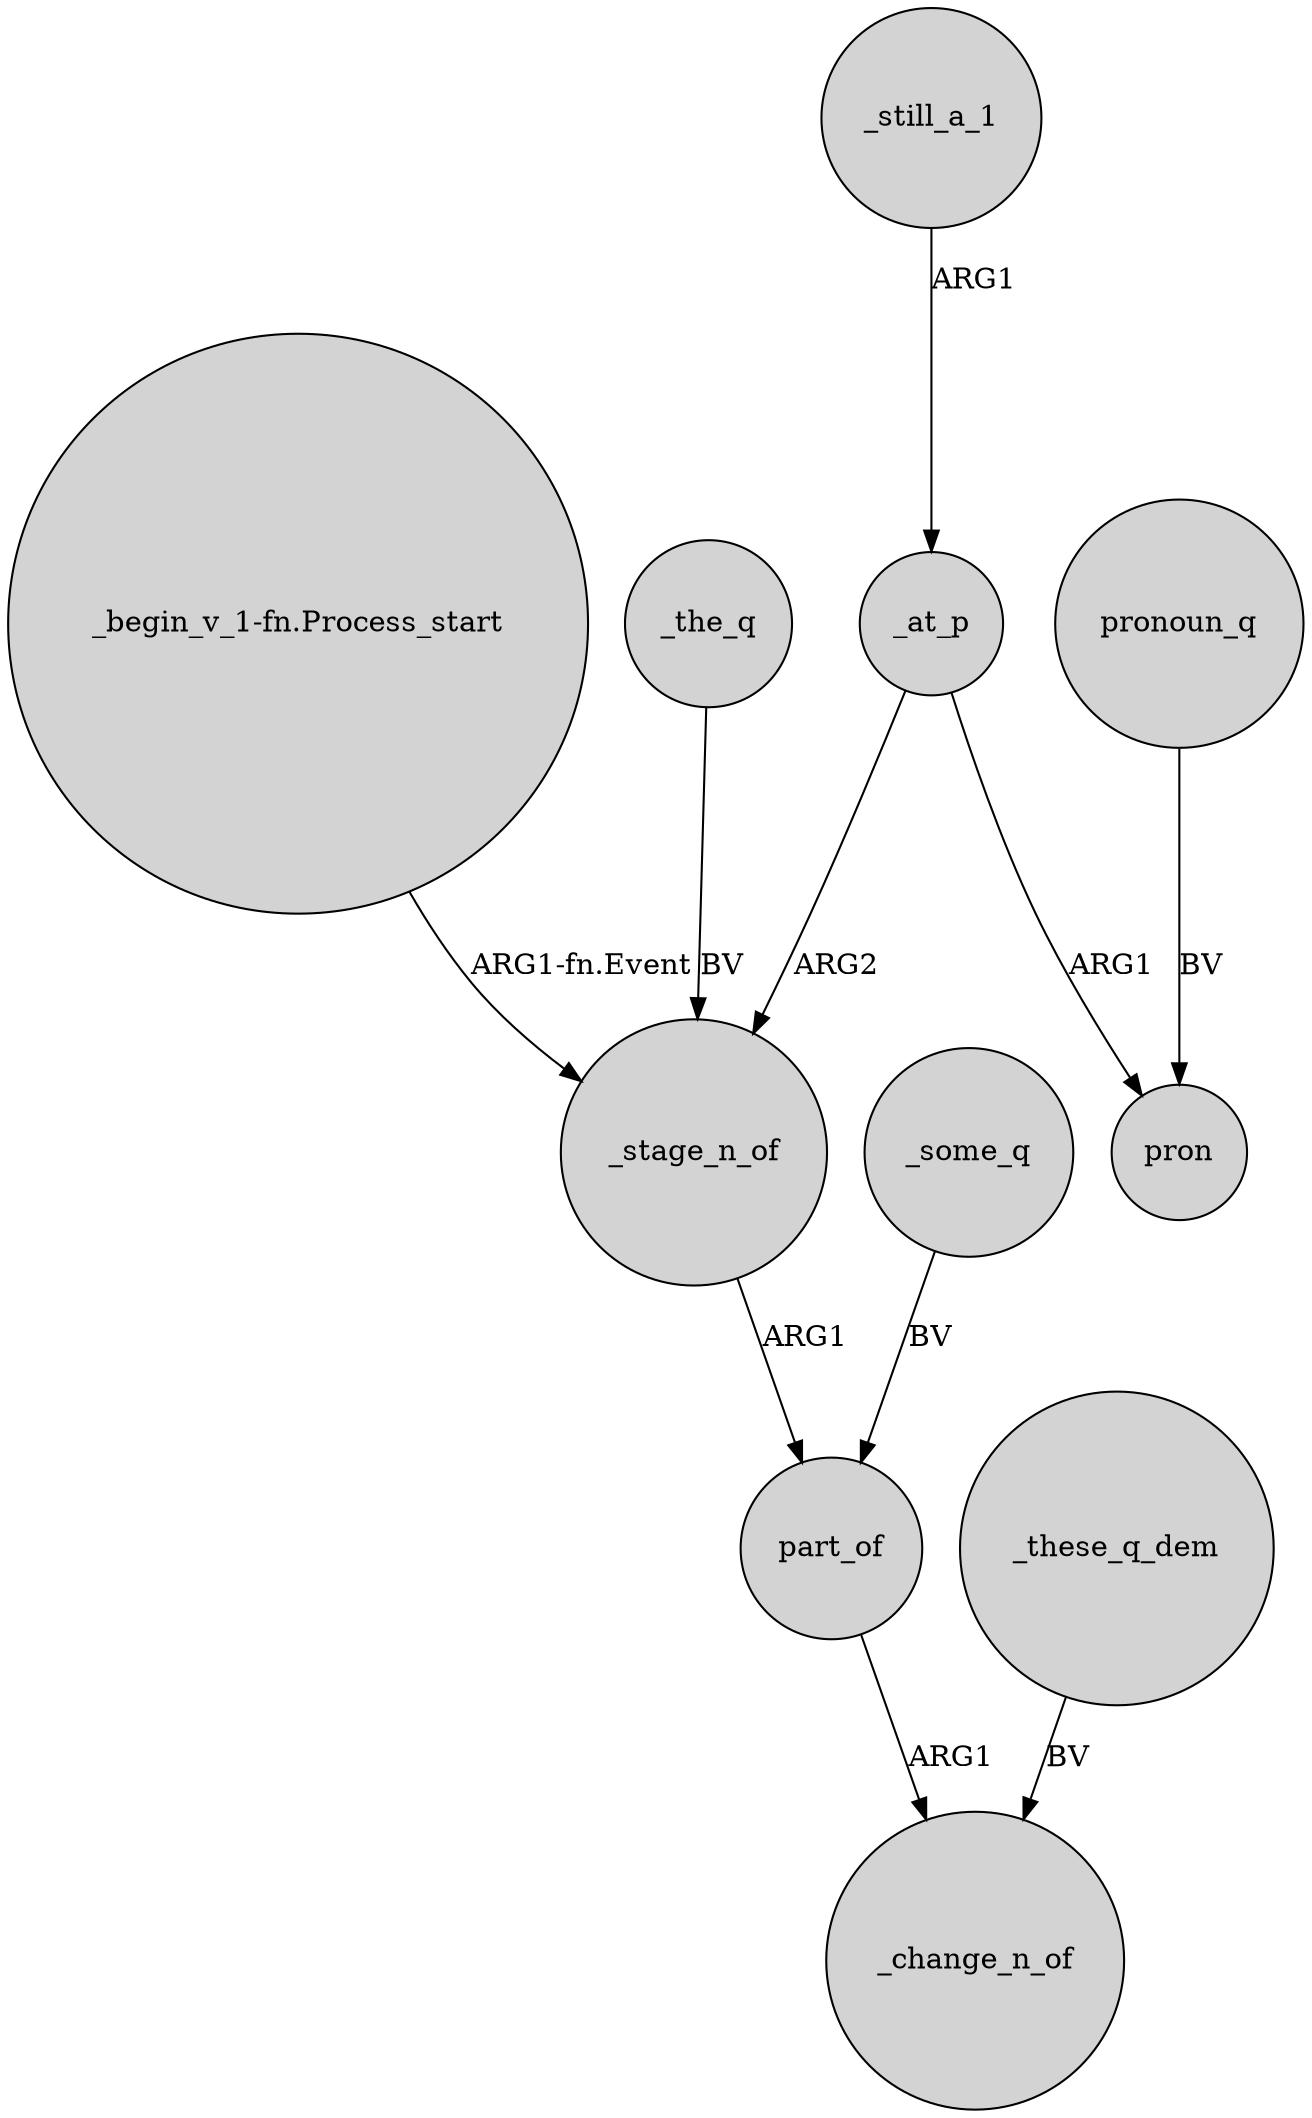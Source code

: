 digraph {
	node [shape=circle style=filled]
	"_begin_v_1-fn.Process_start" -> _stage_n_of [label="ARG1-fn.Event"]
	_the_q -> _stage_n_of [label=BV]
	_stage_n_of -> part_of [label=ARG1]
	_at_p -> _stage_n_of [label=ARG2]
	_at_p -> pron [label=ARG1]
	_these_q_dem -> _change_n_of [label=BV]
	_still_a_1 -> _at_p [label=ARG1]
	_some_q -> part_of [label=BV]
	pronoun_q -> pron [label=BV]
	part_of -> _change_n_of [label=ARG1]
}
